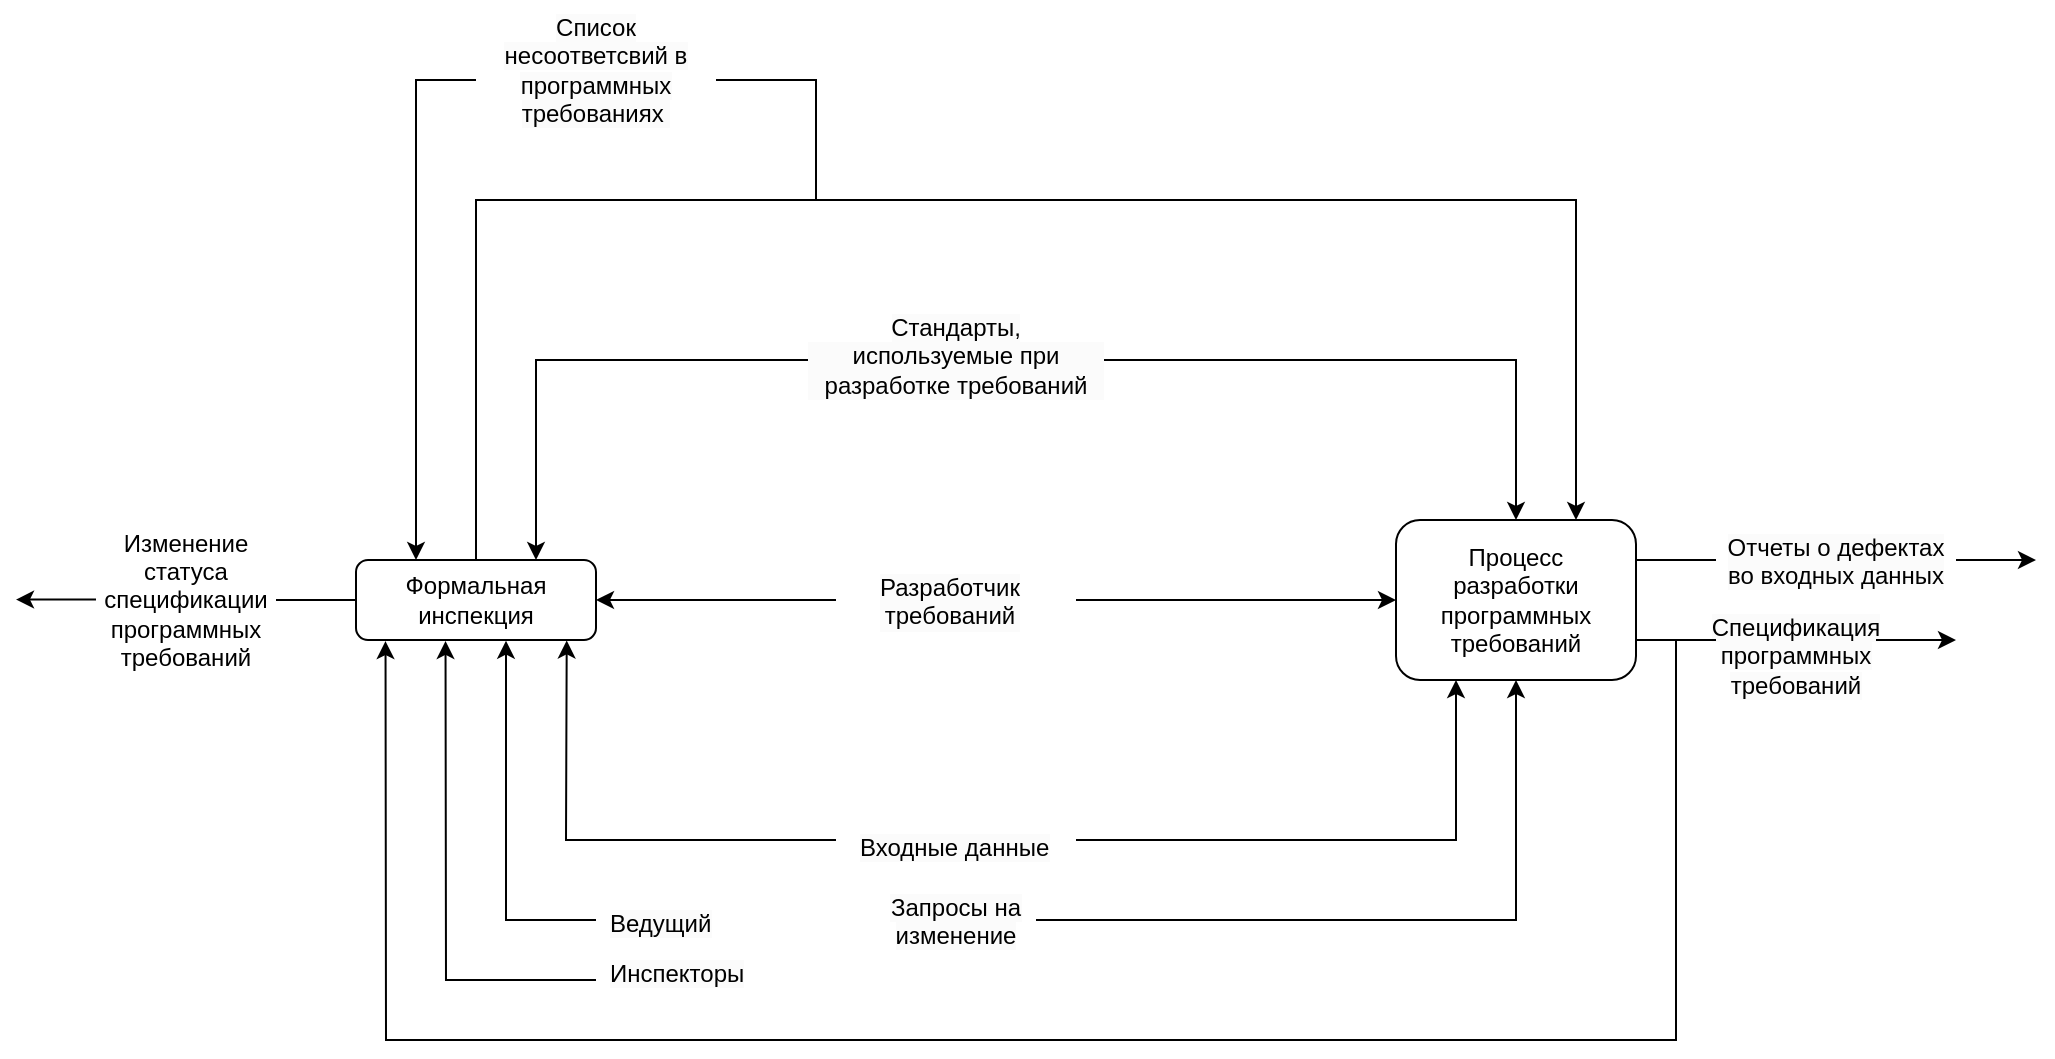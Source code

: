 <mxfile version="24.6.4" type="github">
  <diagram name="Страница — 1" id="eI4_5C2DISc8SPvkwM3t">
    <mxGraphModel dx="2555" dy="950" grid="1" gridSize="10" guides="1" tooltips="1" connect="1" arrows="1" fold="1" page="1" pageScale="1" pageWidth="827" pageHeight="1169" math="0" shadow="0">
      <root>
        <mxCell id="0" />
        <mxCell id="1" parent="0" />
        <mxCell id="LWawPN8IJiCp5DzQWhnp-2" value="Процесс&lt;br&gt;разработки&lt;br&gt;программных&lt;div&gt;требований&lt;/div&gt;" style="rounded=1;whiteSpace=wrap;html=1;" vertex="1" parent="1">
          <mxGeometry x="600" y="300" width="120" height="80" as="geometry" />
        </mxCell>
        <mxCell id="LWawPN8IJiCp5DzQWhnp-6" value="" style="endArrow=classic;html=1;rounded=0;entryX=0.5;entryY=1;entryDx=0;entryDy=0;" edge="1" parent="1" source="LWawPN8IJiCp5DzQWhnp-31" target="LWawPN8IJiCp5DzQWhnp-2">
          <mxGeometry width="50" height="50" relative="1" as="geometry">
            <mxPoint x="460" y="500" as="sourcePoint" />
            <mxPoint x="880" y="560" as="targetPoint" />
            <Array as="points">
              <mxPoint x="660" y="500" />
            </Array>
          </mxGeometry>
        </mxCell>
        <mxCell id="LWawPN8IJiCp5DzQWhnp-7" value="" style="endArrow=classic;html=1;rounded=0;exitX=1;exitY=0.75;exitDx=0;exitDy=0;entryX=0.5;entryY=0;entryDx=0;entryDy=0;" edge="1" parent="1" target="LWawPN8IJiCp5DzQWhnp-2">
          <mxGeometry width="50" height="50" relative="1" as="geometry">
            <mxPoint x="440" y="220" as="sourcePoint" />
            <mxPoint x="770" y="470" as="targetPoint" />
            <Array as="points">
              <mxPoint x="520" y="220" />
              <mxPoint x="660" y="220" />
            </Array>
          </mxGeometry>
        </mxCell>
        <mxCell id="LWawPN8IJiCp5DzQWhnp-8" value="" style="endArrow=classic;html=1;rounded=0;entryX=0.25;entryY=1;entryDx=0;entryDy=0;exitX=1;exitY=0.5;exitDx=0;exitDy=0;" edge="1" parent="1" target="LWawPN8IJiCp5DzQWhnp-2">
          <mxGeometry width="50" height="50" relative="1" as="geometry">
            <mxPoint x="440" y="460" as="sourcePoint" />
            <mxPoint x="770" y="470" as="targetPoint" />
            <Array as="points">
              <mxPoint x="520" y="460" />
              <mxPoint x="630" y="460" />
            </Array>
          </mxGeometry>
        </mxCell>
        <mxCell id="LWawPN8IJiCp5DzQWhnp-9" value="Формальная инспекция" style="rounded=1;whiteSpace=wrap;html=1;" vertex="1" parent="1">
          <mxGeometry x="80" y="320" width="120" height="40" as="geometry" />
        </mxCell>
        <mxCell id="LWawPN8IJiCp5DzQWhnp-11" value="" style="endArrow=classic;html=1;rounded=0;exitX=0;exitY=0.75;exitDx=0;exitDy=0;entryX=0.75;entryY=0;entryDx=0;entryDy=0;" edge="1" parent="1" target="LWawPN8IJiCp5DzQWhnp-9">
          <mxGeometry width="50" height="50" relative="1" as="geometry">
            <mxPoint x="320" y="220" as="sourcePoint" />
            <mxPoint x="640" y="420" as="targetPoint" />
            <Array as="points">
              <mxPoint x="240" y="220" />
              <mxPoint x="170" y="220" />
            </Array>
          </mxGeometry>
        </mxCell>
        <mxCell id="LWawPN8IJiCp5DzQWhnp-12" value="" style="endArrow=classic;html=1;rounded=0;entryX=0.878;entryY=1.006;entryDx=0;entryDy=0;exitX=0;exitY=0.5;exitDx=0;exitDy=0;entryPerimeter=0;" edge="1" parent="1" target="LWawPN8IJiCp5DzQWhnp-9">
          <mxGeometry width="50" height="50" relative="1" as="geometry">
            <mxPoint x="320" y="460" as="sourcePoint" />
            <mxPoint x="640" y="420" as="targetPoint" />
            <Array as="points">
              <mxPoint x="185" y="460" />
            </Array>
          </mxGeometry>
        </mxCell>
        <mxCell id="LWawPN8IJiCp5DzQWhnp-13" value="" style="endArrow=classic;html=1;rounded=0;exitX=0.5;exitY=0;exitDx=0;exitDy=0;entryX=0.75;entryY=0;entryDx=0;entryDy=0;" edge="1" parent="1" source="LWawPN8IJiCp5DzQWhnp-9" target="LWawPN8IJiCp5DzQWhnp-2">
          <mxGeometry width="50" height="50" relative="1" as="geometry">
            <mxPoint x="90" y="250" as="sourcePoint" />
            <mxPoint x="140" y="200" as="targetPoint" />
            <Array as="points">
              <mxPoint x="140" y="140" />
              <mxPoint x="690" y="140" />
            </Array>
          </mxGeometry>
        </mxCell>
        <mxCell id="LWawPN8IJiCp5DzQWhnp-16" value="" style="endArrow=classic;html=1;rounded=0;entryX=0.25;entryY=0;entryDx=0;entryDy=0;exitX=0;exitY=0.5;exitDx=0;exitDy=0;" edge="1" parent="1" target="LWawPN8IJiCp5DzQWhnp-9">
          <mxGeometry width="50" height="50" relative="1" as="geometry">
            <mxPoint x="140" y="80" as="sourcePoint" />
            <mxPoint x="70" y="120" as="targetPoint" />
            <Array as="points">
              <mxPoint x="110" y="80" />
            </Array>
          </mxGeometry>
        </mxCell>
        <mxCell id="LWawPN8IJiCp5DzQWhnp-17" value="" style="endArrow=classic;html=1;rounded=0;exitX=0;exitY=0.5;exitDx=0;exitDy=0;" edge="1" parent="1">
          <mxGeometry width="50" height="50" relative="1" as="geometry">
            <mxPoint x="-50" y="339.76" as="sourcePoint" />
            <mxPoint x="-90" y="339.76" as="targetPoint" />
          </mxGeometry>
        </mxCell>
        <mxCell id="LWawPN8IJiCp5DzQWhnp-20" value="" style="endArrow=classic;html=1;rounded=0;entryX=0.625;entryY=1.009;entryDx=0;entryDy=0;entryPerimeter=0;" edge="1" parent="1" target="LWawPN8IJiCp5DzQWhnp-9">
          <mxGeometry width="50" height="50" relative="1" as="geometry">
            <mxPoint x="200" y="500" as="sourcePoint" />
            <mxPoint x="100" y="510" as="targetPoint" />
            <Array as="points">
              <mxPoint x="155" y="500" />
            </Array>
          </mxGeometry>
        </mxCell>
        <mxCell id="LWawPN8IJiCp5DzQWhnp-21" value="" style="endArrow=classic;html=1;rounded=0;entryX=0.373;entryY=1.012;entryDx=0;entryDy=0;entryPerimeter=0;" edge="1" parent="1" target="LWawPN8IJiCp5DzQWhnp-9">
          <mxGeometry width="50" height="50" relative="1" as="geometry">
            <mxPoint x="200" y="530" as="sourcePoint" />
            <mxPoint x="110" y="490" as="targetPoint" />
            <Array as="points">
              <mxPoint x="125" y="530" />
            </Array>
          </mxGeometry>
        </mxCell>
        <mxCell id="LWawPN8IJiCp5DzQWhnp-23" value="" style="endArrow=classic;html=1;rounded=0;exitX=1;exitY=0.5;exitDx=0;exitDy=0;entryX=0;entryY=0.5;entryDx=0;entryDy=0;" edge="1" parent="1" target="LWawPN8IJiCp5DzQWhnp-2">
          <mxGeometry width="50" height="50" relative="1" as="geometry">
            <mxPoint x="440" y="340" as="sourcePoint" />
            <mxPoint x="690" y="640" as="targetPoint" />
          </mxGeometry>
        </mxCell>
        <mxCell id="LWawPN8IJiCp5DzQWhnp-24" value="" style="endArrow=classic;html=1;rounded=0;entryX=1;entryY=0.5;entryDx=0;entryDy=0;exitX=0;exitY=0.5;exitDx=0;exitDy=0;" edge="1" parent="1" target="LWawPN8IJiCp5DzQWhnp-9">
          <mxGeometry width="50" height="50" relative="1" as="geometry">
            <mxPoint x="320" y="340" as="sourcePoint" />
            <mxPoint x="600" y="500" as="targetPoint" />
          </mxGeometry>
        </mxCell>
        <mxCell id="LWawPN8IJiCp5DzQWhnp-27" value="&lt;span style=&quot;color: rgb(0, 0, 0); font-family: Helvetica; font-size: 12px; font-style: normal; font-variant-ligatures: normal; font-variant-caps: normal; font-weight: 400; letter-spacing: normal; orphans: 2; text-align: center; text-indent: 0px; text-transform: none; widows: 2; word-spacing: 0px; -webkit-text-stroke-width: 0px; white-space: normal; background-color: rgb(251, 251, 251); text-decoration-thickness: initial; text-decoration-style: initial; text-decoration-color: initial; display: inline !important; float: none;&quot;&gt;Разработчик&lt;/span&gt;&lt;div style=&quot;forced-color-adjust: none; color: rgb(0, 0, 0); font-family: Helvetica; font-size: 12px; font-style: normal; font-variant-ligatures: normal; font-variant-caps: normal; font-weight: 400; letter-spacing: normal; orphans: 2; text-align: center; text-indent: 0px; text-transform: none; widows: 2; word-spacing: 0px; -webkit-text-stroke-width: 0px; white-space: normal; background-color: rgb(251, 251, 251); text-decoration-thickness: initial; text-decoration-style: initial; text-decoration-color: initial;&quot;&gt;требований&lt;/div&gt;" style="text;whiteSpace=wrap;html=1;" vertex="1" parent="1">
          <mxGeometry x="340" y="320" width="80" height="40" as="geometry" />
        </mxCell>
        <mxCell id="LWawPN8IJiCp5DzQWhnp-28" value="&lt;span style=&quot;color: rgb(0, 0, 0); font-family: Helvetica; font-size: 12px; font-style: normal; font-variant-ligatures: normal; font-variant-caps: normal; font-weight: 400; letter-spacing: normal; orphans: 2; text-align: center; text-indent: 0px; text-transform: none; widows: 2; word-spacing: 0px; -webkit-text-stroke-width: 0px; white-space: normal; background-color: rgb(251, 251, 251); text-decoration-thickness: initial; text-decoration-style: initial; text-decoration-color: initial; display: inline !important; float: none;&quot;&gt;Входные данные&lt;/span&gt;" style="text;whiteSpace=wrap;html=1;" vertex="1" parent="1">
          <mxGeometry x="330" y="450" width="100" height="30" as="geometry" />
        </mxCell>
        <mxCell id="LWawPN8IJiCp5DzQWhnp-29" value="&lt;span style=&quot;color: rgb(0, 0, 0); font-family: Helvetica; font-size: 12px; font-style: normal; font-variant-ligatures: normal; font-variant-caps: normal; font-weight: 400; letter-spacing: normal; orphans: 2; text-align: center; text-indent: 0px; text-transform: none; widows: 2; word-spacing: 0px; -webkit-text-stroke-width: 0px; white-space: normal; background-color: rgb(251, 251, 251); text-decoration-thickness: initial; text-decoration-style: initial; text-decoration-color: initial; display: inline !important; float: none;&quot;&gt;Ведущий&lt;/span&gt;" style="text;whiteSpace=wrap;html=1;" vertex="1" parent="1">
          <mxGeometry x="205" y="487.5" width="55" height="25" as="geometry" />
        </mxCell>
        <mxCell id="LWawPN8IJiCp5DzQWhnp-30" value="&lt;span style=&quot;color: rgb(0, 0, 0); font-family: Helvetica; font-size: 12px; font-style: normal; font-variant-ligatures: normal; font-variant-caps: normal; font-weight: 400; letter-spacing: normal; orphans: 2; text-align: center; text-indent: 0px; text-transform: none; widows: 2; word-spacing: 0px; -webkit-text-stroke-width: 0px; white-space: normal; background-color: rgb(251, 251, 251); text-decoration-thickness: initial; text-decoration-style: initial; text-decoration-color: initial; display: inline !important; float: none;&quot;&gt;Инспекторы&lt;/span&gt;" style="text;whiteSpace=wrap;html=1;" vertex="1" parent="1">
          <mxGeometry x="205" y="512.5" width="70" height="25" as="geometry" />
        </mxCell>
        <mxCell id="LWawPN8IJiCp5DzQWhnp-31" value="&lt;span style=&quot;color: rgb(0, 0, 0); font-family: Helvetica; font-size: 12px; font-style: normal; font-variant-ligatures: normal; font-variant-caps: normal; font-weight: 400; letter-spacing: normal; orphans: 2; text-indent: 0px; text-transform: none; widows: 2; word-spacing: 0px; -webkit-text-stroke-width: 0px; white-space: normal; background-color: rgb(251, 251, 251); text-decoration-thickness: initial; text-decoration-style: initial; text-decoration-color: initial; float: none; display: inline !important;&quot;&gt;Запросы на изменение&lt;/span&gt;&lt;span style=&quot;forced-color-adjust: none; font-style: normal; font-variant-ligatures: normal; font-variant-caps: normal; font-weight: 400; letter-spacing: normal; orphans: 2; text-indent: 0px; text-transform: none; widows: 2; word-spacing: 0px; -webkit-text-stroke-width: 0px; white-space: nowrap; background-color: rgb(251, 251, 251); text-decoration-thickness: initial; text-decoration-style: initial; text-decoration-color: initial; color: rgba(0, 0, 0, 0); font-family: monospace; font-size: 0px;&quot;&gt;%3CmxGraphModel%3E%3Croot%3E%3CmxCell%20id%3D%220%22%2F%3E%3CmxCell%20id%3D%221%22%20parent%3D%220%22%2F%3E%3CmxCell%20id%3D%222%22%20value%3D%22%D0%A1%D1%82%D0%B0%D0%BD%D0%B4%D0%B0%D1%80%D1%82%D1%8B%2C%26lt%3Bdiv%26gt%3B%D0%B8%D1%81%D0%BF%D0%BE%D0%BB%D1%8C%D0%B7%D1%83%D0%B5%D0%BC%D1%8B%D0%B5%20%D0%BF%D1%80%D0%B8%20%D1%80%D0%B0%D0%B7%D1%80%D0%B0%D0%B1%D0%BE%D1%82%D0%BA%D0%B5%20%D1%82%D1%80%D0%B5%D0%B1%D0%BE%D0%B2%D0%B0%D0%BD%D0%B8%D0%B9%26lt%3B%2Fdiv%26gt%3B%22%20style%3D%22rounded%3D1%3BwhiteSpace%3Dwrap%3Bhtml%3D1%3B%22%20vertex%3D%221%22%20parent%3D%221%22%3E%3CmxGeometry%20x%3D%22110%22%20y%3D%2280%22%20width%3D%22120%22%20height%3D%22120%22%20as%3D%22geometry%22%2F%3E%3C%2FmxCell%3E%3C%2Froot%3E%3C%2FmxGraphModel%3E&lt;/span&gt;" style="text;whiteSpace=wrap;html=1;align=center;" vertex="1" parent="1">
          <mxGeometry x="340" y="480" width="80" height="40" as="geometry" />
        </mxCell>
        <mxCell id="LWawPN8IJiCp5DzQWhnp-32" value="&lt;span style=&quot;color: rgb(0, 0, 0); font-family: Helvetica; font-size: 12px; font-style: normal; font-variant-ligatures: normal; font-variant-caps: normal; font-weight: 400; letter-spacing: normal; orphans: 2; text-indent: 0px; text-transform: none; widows: 2; word-spacing: 0px; -webkit-text-stroke-width: 0px; white-space: normal; background-color: rgb(251, 251, 251); text-decoration-thickness: initial; text-decoration-style: initial; text-decoration-color: initial; float: none; display: inline !important;&quot;&gt;Стандарты,&lt;/span&gt;&lt;div style=&quot;forced-color-adjust: none; color: rgb(0, 0, 0); font-family: Helvetica; font-size: 12px; font-style: normal; font-variant-ligatures: normal; font-variant-caps: normal; font-weight: 400; letter-spacing: normal; orphans: 2; text-indent: 0px; text-transform: none; widows: 2; word-spacing: 0px; -webkit-text-stroke-width: 0px; white-space: normal; background-color: rgb(251, 251, 251); text-decoration-thickness: initial; text-decoration-style: initial; text-decoration-color: initial;&quot;&gt;используемые при разработке требований&lt;/div&gt;" style="text;whiteSpace=wrap;html=1;align=center;" vertex="1" parent="1">
          <mxGeometry x="305" y="190" width="150" height="50" as="geometry" />
        </mxCell>
        <mxCell id="LWawPN8IJiCp5DzQWhnp-33" value="&lt;span style=&quot;color: rgb(0, 0, 0); font-family: Helvetica; font-size: 12px; font-style: normal; font-variant-ligatures: normal; font-variant-caps: normal; font-weight: 400; letter-spacing: normal; orphans: 2; text-indent: 0px; text-transform: none; widows: 2; word-spacing: 0px; -webkit-text-stroke-width: 0px; white-space: normal; background-color: rgb(251, 251, 251); text-decoration-thickness: initial; text-decoration-style: initial; text-decoration-color: initial; float: none; display: inline !important;&quot;&gt;Список несоответсвий в программных требованиях&amp;nbsp;&lt;/span&gt;" style="text;whiteSpace=wrap;html=1;align=center;" vertex="1" parent="1">
          <mxGeometry x="140" y="40" width="120" height="70" as="geometry" />
        </mxCell>
        <mxCell id="LWawPN8IJiCp5DzQWhnp-34" value="" style="endArrow=none;html=1;rounded=0;" edge="1" parent="1">
          <mxGeometry width="50" height="50" relative="1" as="geometry">
            <mxPoint x="260" y="80" as="sourcePoint" />
            <mxPoint x="310" y="140" as="targetPoint" />
            <Array as="points">
              <mxPoint x="310" y="80" />
            </Array>
          </mxGeometry>
        </mxCell>
        <mxCell id="LWawPN8IJiCp5DzQWhnp-36" value="Изменение статуса спецификации программных требований" style="text;html=1;align=center;verticalAlign=middle;whiteSpace=wrap;rounded=0;" vertex="1" parent="1">
          <mxGeometry x="-50" y="302.5" width="90" height="75" as="geometry" />
        </mxCell>
        <mxCell id="LWawPN8IJiCp5DzQWhnp-38" value="" style="endArrow=none;html=1;rounded=0;entryX=0;entryY=0.5;entryDx=0;entryDy=0;" edge="1" parent="1" target="LWawPN8IJiCp5DzQWhnp-9">
          <mxGeometry width="50" height="50" relative="1" as="geometry">
            <mxPoint x="40" y="340" as="sourcePoint" />
            <mxPoint x="70" y="339.5" as="targetPoint" />
          </mxGeometry>
        </mxCell>
        <mxCell id="LWawPN8IJiCp5DzQWhnp-39" value="&lt;span style=&quot;color: rgb(0, 0, 0); font-family: Helvetica; font-size: 12px; font-style: normal; font-variant-ligatures: normal; font-variant-caps: normal; font-weight: 400; letter-spacing: normal; orphans: 2; text-indent: 0px; text-transform: none; widows: 2; word-spacing: 0px; -webkit-text-stroke-width: 0px; white-space: normal; background-color: rgb(251, 251, 251); text-decoration-thickness: initial; text-decoration-style: initial; text-decoration-color: initial; float: none; display: inline !important;&quot;&gt;Отчеты о дефектах во входных данных&lt;/span&gt;" style="text;whiteSpace=wrap;html=1;align=center;" vertex="1" parent="1">
          <mxGeometry x="760" y="300" width="120" height="40" as="geometry" />
        </mxCell>
        <mxCell id="LWawPN8IJiCp5DzQWhnp-40" value="&lt;span style=&quot;color: rgb(0, 0, 0); font-family: Helvetica; font-size: 12px; font-style: normal; font-variant-ligatures: normal; font-variant-caps: normal; font-weight: 400; letter-spacing: normal; orphans: 2; text-indent: 0px; text-transform: none; widows: 2; word-spacing: 0px; -webkit-text-stroke-width: 0px; white-space: normal; background-color: rgb(251, 251, 251); text-decoration-thickness: initial; text-decoration-style: initial; text-decoration-color: initial; float: none; display: inline !important;&quot;&gt;Спецификация программных требований&lt;/span&gt;" style="text;whiteSpace=wrap;html=1;align=center;" vertex="1" parent="1">
          <mxGeometry x="730" y="340" width="140" height="50" as="geometry" />
        </mxCell>
        <mxCell id="LWawPN8IJiCp5DzQWhnp-41" value="" style="endArrow=none;html=1;rounded=0;" edge="1" parent="1">
          <mxGeometry width="50" height="50" relative="1" as="geometry">
            <mxPoint x="720" y="360" as="sourcePoint" />
            <mxPoint x="760" y="360" as="targetPoint" />
          </mxGeometry>
        </mxCell>
        <mxCell id="LWawPN8IJiCp5DzQWhnp-42" value="" style="endArrow=classic;html=1;rounded=0;" edge="1" parent="1">
          <mxGeometry width="50" height="50" relative="1" as="geometry">
            <mxPoint x="840" y="360" as="sourcePoint" />
            <mxPoint x="880" y="360" as="targetPoint" />
          </mxGeometry>
        </mxCell>
        <mxCell id="LWawPN8IJiCp5DzQWhnp-43" value="" style="endArrow=none;html=1;rounded=0;" edge="1" parent="1">
          <mxGeometry width="50" height="50" relative="1" as="geometry">
            <mxPoint x="720" y="320" as="sourcePoint" />
            <mxPoint x="760" y="320" as="targetPoint" />
          </mxGeometry>
        </mxCell>
        <mxCell id="LWawPN8IJiCp5DzQWhnp-44" value="" style="endArrow=classic;html=1;rounded=0;" edge="1" parent="1">
          <mxGeometry width="50" height="50" relative="1" as="geometry">
            <mxPoint x="880" y="320" as="sourcePoint" />
            <mxPoint x="920" y="320" as="targetPoint" />
          </mxGeometry>
        </mxCell>
        <mxCell id="LWawPN8IJiCp5DzQWhnp-45" value="" style="endArrow=classic;html=1;rounded=0;entryX=0.123;entryY=1.014;entryDx=0;entryDy=0;entryPerimeter=0;" edge="1" parent="1" target="LWawPN8IJiCp5DzQWhnp-9">
          <mxGeometry width="50" height="50" relative="1" as="geometry">
            <mxPoint x="740" y="360" as="sourcePoint" />
            <mxPoint x="90" y="380" as="targetPoint" />
            <Array as="points">
              <mxPoint x="740" y="560" />
              <mxPoint x="95" y="560" />
            </Array>
          </mxGeometry>
        </mxCell>
      </root>
    </mxGraphModel>
  </diagram>
</mxfile>

